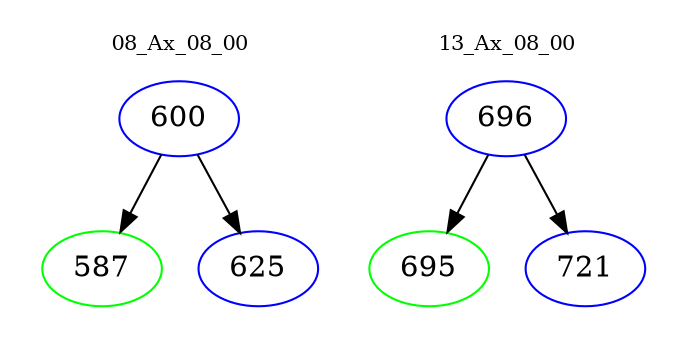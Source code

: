digraph{
subgraph cluster_0 {
color = white
label = "08_Ax_08_00";
fontsize=10;
T0_600 [label="600", color="blue"]
T0_600 -> T0_587 [color="black"]
T0_587 [label="587", color="green"]
T0_600 -> T0_625 [color="black"]
T0_625 [label="625", color="blue"]
}
subgraph cluster_1 {
color = white
label = "13_Ax_08_00";
fontsize=10;
T1_696 [label="696", color="blue"]
T1_696 -> T1_695 [color="black"]
T1_695 [label="695", color="green"]
T1_696 -> T1_721 [color="black"]
T1_721 [label="721", color="blue"]
}
}
